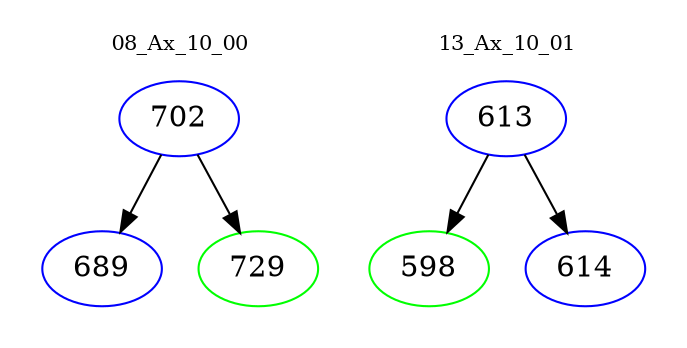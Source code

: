 digraph{
subgraph cluster_0 {
color = white
label = "08_Ax_10_00";
fontsize=10;
T0_702 [label="702", color="blue"]
T0_702 -> T0_689 [color="black"]
T0_689 [label="689", color="blue"]
T0_702 -> T0_729 [color="black"]
T0_729 [label="729", color="green"]
}
subgraph cluster_1 {
color = white
label = "13_Ax_10_01";
fontsize=10;
T1_613 [label="613", color="blue"]
T1_613 -> T1_598 [color="black"]
T1_598 [label="598", color="green"]
T1_613 -> T1_614 [color="black"]
T1_614 [label="614", color="blue"]
}
}
